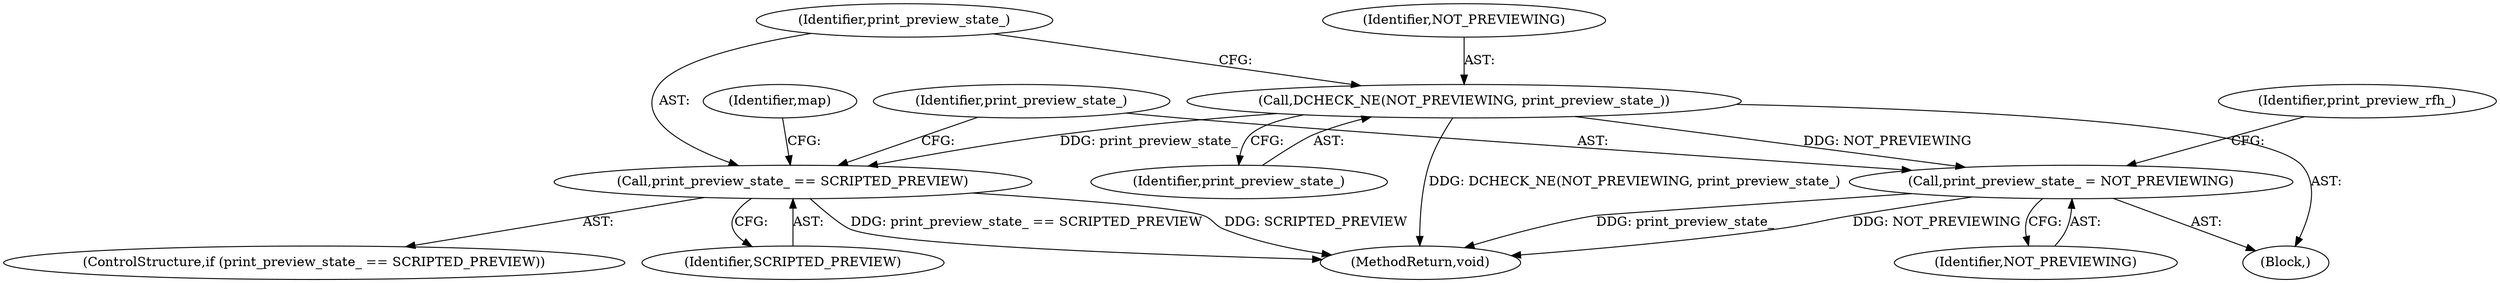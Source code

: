 digraph "1_Chrome_746da1cc6b2fbc2f725934542eedc49b41e5f17b@del" {
"1000104" [label="(Call,DCHECK_NE(NOT_PREVIEWING, print_preview_state_))"];
"1000108" [label="(Call,print_preview_state_ == SCRIPTED_PREVIEW)"];
"1000131" [label="(Call,print_preview_state_ = NOT_PREVIEWING)"];
"1000137" [label="(MethodReturn,void)"];
"1000131" [label="(Call,print_preview_state_ = NOT_PREVIEWING)"];
"1000105" [label="(Identifier,NOT_PREVIEWING)"];
"1000107" [label="(ControlStructure,if (print_preview_state_ == SCRIPTED_PREVIEW))"];
"1000106" [label="(Identifier,print_preview_state_)"];
"1000114" [label="(Identifier,map)"];
"1000132" [label="(Identifier,print_preview_state_)"];
"1000104" [label="(Call,DCHECK_NE(NOT_PREVIEWING, print_preview_state_))"];
"1000108" [label="(Call,print_preview_state_ == SCRIPTED_PREVIEW)"];
"1000135" [label="(Identifier,print_preview_rfh_)"];
"1000109" [label="(Identifier,print_preview_state_)"];
"1000110" [label="(Identifier,SCRIPTED_PREVIEW)"];
"1000133" [label="(Identifier,NOT_PREVIEWING)"];
"1000101" [label="(Block,)"];
"1000104" -> "1000101"  [label="AST: "];
"1000104" -> "1000106"  [label="CFG: "];
"1000105" -> "1000104"  [label="AST: "];
"1000106" -> "1000104"  [label="AST: "];
"1000109" -> "1000104"  [label="CFG: "];
"1000104" -> "1000137"  [label="DDG: DCHECK_NE(NOT_PREVIEWING, print_preview_state_)"];
"1000104" -> "1000108"  [label="DDG: print_preview_state_"];
"1000104" -> "1000131"  [label="DDG: NOT_PREVIEWING"];
"1000108" -> "1000107"  [label="AST: "];
"1000108" -> "1000110"  [label="CFG: "];
"1000109" -> "1000108"  [label="AST: "];
"1000110" -> "1000108"  [label="AST: "];
"1000114" -> "1000108"  [label="CFG: "];
"1000132" -> "1000108"  [label="CFG: "];
"1000108" -> "1000137"  [label="DDG: print_preview_state_ == SCRIPTED_PREVIEW"];
"1000108" -> "1000137"  [label="DDG: SCRIPTED_PREVIEW"];
"1000131" -> "1000101"  [label="AST: "];
"1000131" -> "1000133"  [label="CFG: "];
"1000132" -> "1000131"  [label="AST: "];
"1000133" -> "1000131"  [label="AST: "];
"1000135" -> "1000131"  [label="CFG: "];
"1000131" -> "1000137"  [label="DDG: print_preview_state_"];
"1000131" -> "1000137"  [label="DDG: NOT_PREVIEWING"];
}
